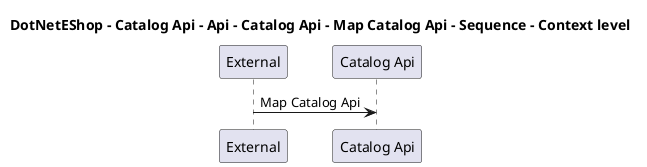 @startuml

title DotNetEShop - Catalog Api - Api - Catalog Api - Map Catalog Api - Sequence - Context level

participant "External" as C4InterFlow.SoftwareSystems.ExternalSystem
participant "Catalog Api" as DotNetEShop.SoftwareSystems.CatalogApi

C4InterFlow.SoftwareSystems.ExternalSystem -> DotNetEShop.SoftwareSystems.CatalogApi : Map Catalog Api


@enduml
